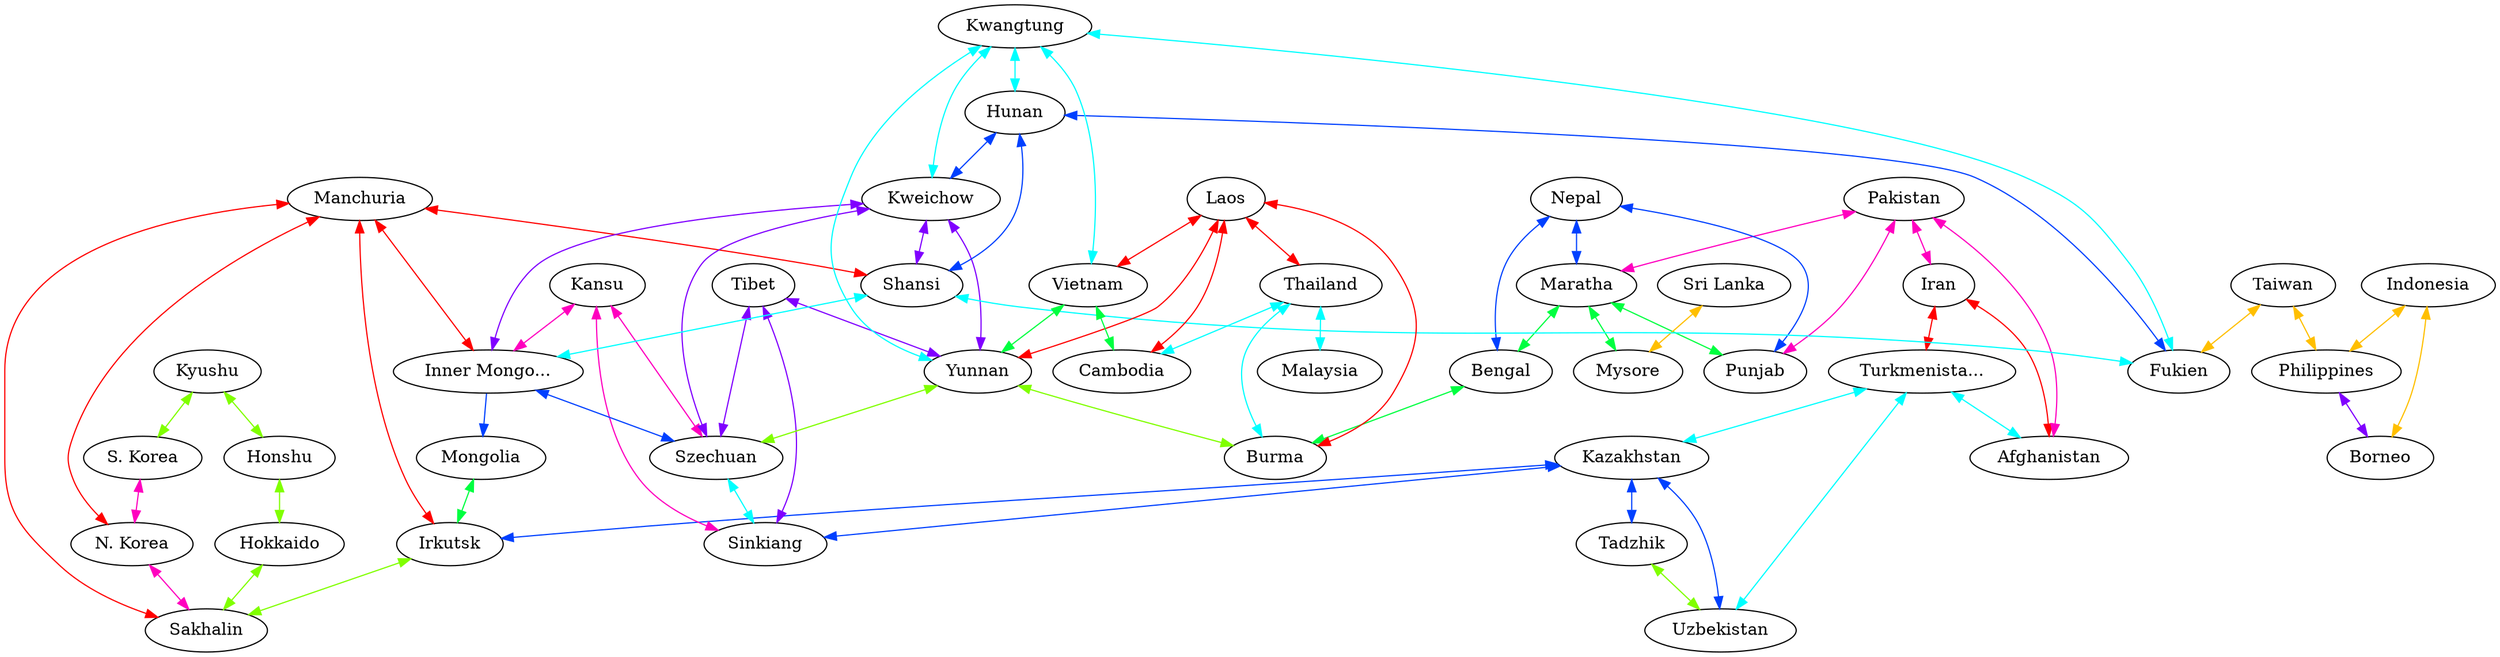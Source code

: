 graph x {
"Iran" [pos="0.208333333333333,-1.94444444444444",label="Iran"]
"Turkmenistan" [pos="0.625,-1.48611111111111",label="Turkmenista..."]
"Uzbekistan" [pos="0.763888888888889,-1.09722222222222",label="Uzbekistan"]
"Kazakhstan" [pos="1.5,-0.902777777777778",label="Kazakhstan"]
"Tadzhik" [pos="1.45833333333333,-1.52777777777778",label="Tadzhik"]
"Irkutsk" [pos="2.91666666666667,-0.736111111111111",label="Irkutsk"]
"Mongolia" [pos="3.33333333333333,-1.30555555555556",label="Mongolia"]
"Sakhalin" [pos="5.13888888888889,-0.694444444444444",label="Sakhalin"]
"Afghanistan" [pos="0.833333333333333,-2.08333333333333",label="Afghanistan"]
"Pakistan" [pos="0.833333333333333,-2.59722222222222",label="Pakistan"]
"Punjab" [pos="1.56944444444444,-2.40277777777778",label="Punjab"]
"Maratha" [pos="1.66666666666667,-3.08333333333333",label="Maratha"]
"Mysore" [pos="1.31944444444444,-3.65277777777778",label="Mysore"]
"Sri Lanka" [pos="1.72222222222222,-4.31944444444444",label="Sri Lanka"]
"Nepal" [pos="2.08333333333333,-2.79166666666667",label="Nepal"]
"Bengal" [pos="2.61111111111111,-3.05555555555556",label="Bengal"]
"Sinkiang" [pos="2.15277777777778,-1.52777777777778",label="Sinkiang"]
"Kansu" [pos="2.81944444444444,-1.66666666666667",label="Kansu"]
"Tibet" [pos="2.29166666666667,-2.33333333333333",label="Tibet"]
"Szechuan" [pos="2.84722222222222,-2.19444444444444",label="Szechuan"]
"Inner Mongolia" [pos="3.47222222222222,-2.08333333333333",label="Inner Mongo..."]
"Manchuria" [pos="4.65277777777778,-1.01388888888889",label="Manchuria"]
"Yunnan" [pos="3.33333333333333,-3",label="Yunnan"]
"Kweichow" [pos="3.40277777777778,-2.56944444444444",label="Kweichow"]
"Shansi" [pos="4.02777777777778,-1.94444444444444",label="Shansi"]
"Hunan" [pos="4.02777777777778,-2.59722222222222",label="Hunan"]
"Kwangtung" [pos="4.02777777777778,-3.04166666666667",label="Kwangtung"]
"Fukien" [pos="4.51388888888889,-2.43055555555556",label="Fukien"]
"N. Korea" [pos="4.93055555555556,-1.38888888888889",label="N. Korea"]
"S. Korea" [pos="5,-1.73611111111111",label="S. Korea"]
"Kyushu" [pos="5.33333333333333,-1.94444444444444",label="Kyushu"]
"Honshu" [pos="5.69444444444444,-1.38888888888889",label="Honshu"]
"Hokkaido" [pos="5.625,-0.722222222222222",label="Hokkaido"]
"Burma" [pos="2.91666666666667,-3.40277777777778",label="Burma"]
"Thailand" [pos="3.36111111111111,-3.77777777777778",label="Thailand"]
"Laos" [pos="3.48611111111111,-3.44444444444444",label="Laos"]
"Cambodia" [pos="3.65277777777778,-4",label="Cambodia"]
"Vietnam" [pos="4.06944444444444,-3.72222222222222",label="Vietnam"]
"Malaysia" [pos="3.375,-4.54166666666667",label="Malaysia"]
"Taiwan" [pos="5,-2.29166666666667",label="Taiwan"]
"Philippines" [pos="5.95833333333333,-3.06944444444444",label="Philippines"]
"Borneo" [pos="5.02777777777778,-3.93055555555556",label="Borneo"]
"Indonesia" [pos="5.23611111111111,-4.5",label="Indonesia"]
"Taiwan" -- "Philippines" [dir="both",color="0.125,1,1"]
"Taiwan" -- "Fukien" [dir="both",color="0.125,1,1"]
"Kyushu" -- "Honshu" [dir="both",color="0.25,1,1"]
"Kyushu" -- "S. Korea" [dir="both",color="0.25,1,1"]
"Mongolia" -- "Irkutsk" [dir="both",color="0.375,1,1"]
"Kwangtung" -- "Vietnam" [dir="both",color="0.5,1,1"]
"Kwangtung" -- "Hunan" [dir="both",color="0.5,1,1"]
"Kwangtung" -- "Kweichow" [dir="both",color="0.5,1,1"]
"Kwangtung" -- "Fukien" [dir="both",color="0.5,1,1"]
"Kwangtung" -- "Yunnan" [dir="both",color="0.5,1,1"]
"Nepal" -- "Maratha" [dir="both",color="0.625,1,1"]
"Nepal" -- "Punjab" [dir="both",color="0.625,1,1"]
"Nepal" -- "Bengal" [dir="both",color="0.625,1,1"]
"Tibet" -- "Sinkiang" [dir="both",color="0.75,1,1"]
"Tibet" -- "Szechuan" [dir="both",color="0.75,1,1"]
"Tibet" -- "Yunnan" [dir="both",color="0.75,1,1"]
"Pakistan" -- "Iran" [dir="both",color="0.875,1,1"]
"Pakistan" -- "Maratha" [dir="both",color="0.875,1,1"]
"Pakistan" -- "Afghanistan" [dir="both",color="0.875,1,1"]
"Pakistan" -- "Punjab" [dir="both",color="0.875,1,1"]
"Laos" -- "Cambodia" [dir="both",color="1,1,1"]
"Laos" -- "Burma" [dir="both",color="1,1,1"]
"Laos" -- "Thailand" [dir="both",color="1,1,1"]
"Laos" -- "Vietnam" [dir="both",color="1,1,1"]
"Laos" -- "Yunnan" [dir="both",color="1,1,1"]
"Sri Lanka" -- "Mysore" [dir="both",color="0.125,1,1"]
"Honshu" -- "Hokkaido" [dir="both",color="0.25,1,1"]
"Maratha" -- "Punjab" [dir="both",color="0.375,1,1"]
"Maratha" -- "Mysore" [dir="both",color="0.375,1,1"]
"Maratha" -- "Bengal" [dir="both",color="0.375,1,1"]
"Thailand" -- "Cambodia" [dir="both",color="0.5,1,1"]
"Thailand" -- "Burma" [dir="both",color="0.5,1,1"]
"Thailand" -- "Malaysia" [dir="both",color="0.5,1,1"]
"Hunan" -- "Kweichow" [dir="both",color="0.625,1,1"]
"Hunan" -- "Fukien" [dir="both",color="0.625,1,1"]
"Hunan" -- "Shansi" [dir="both",color="0.625,1,1"]
"Kweichow" -- "Inner Mongolia" [dir="both",color="0.75,1,1"]
"Kweichow" -- "Szechuan" [dir="both",color="0.75,1,1"]
"Kweichow" -- "Shansi" [dir="both",color="0.75,1,1"]
"Kweichow" -- "Yunnan" [dir="both",color="0.75,1,1"]
"S. Korea" -- "N. Korea" [dir="both",color="0.875,1,1"]
"Iran" -- "Turkmenistan" [dir="both",color="1,1,1"]
"Iran" -- "Afghanistan" [dir="both",color="1,1,1"]
"Indonesia" -- "Philippines" [dir="both",color="0.125,1,1"]
"Indonesia" -- "Borneo" [dir="both",color="0.125,1,1"]
"Hokkaido" -- "Sakhalin" [dir="both",color="0.25,1,1"]
"Vietnam" -- "Cambodia" [dir="both",color="0.375,1,1"]
"Vietnam" -- "Yunnan" [dir="both",color="0.375,1,1"]
"Turkmenistan" -- "Afghanistan" [dir="both",color="0.5,1,1"]
"Turkmenistan" -- "Uzbekistan" [dir="both",color="0.5,1,1"]
"Turkmenistan" -- "Kazakhstan" [dir="both",color="0.5,1,1"]
"Kazakhstan" -- "Sinkiang" [dir="both",color="0.625,1,1"]
"Kazakhstan" -- "Irkutsk" [dir="both",color="0.625,1,1"]
"Kazakhstan" -- "Uzbekistan" [dir="both",color="0.625,1,1"]
"Kazakhstan" -- "Tadzhik" [dir="both",color="0.625,1,1"]
"Philippines" -- "Borneo" [dir="both",color="0.75,1,1"]
"Kansu" -- "Inner Mongolia" [dir="both",color="0.875,1,1"]
"Kansu" -- "Sinkiang" [dir="both",color="0.875,1,1"]
"Kansu" -- "Szechuan" [dir="both",color="0.875,1,1"]
"Manchuria" -- "Inner Mongolia" [dir="both",color="1,1,1"]
"Manchuria" -- "Irkutsk" [dir="both",color="1,1,1"]
"Manchuria" -- "N. Korea" [dir="both",color="1,1,1"]
"Manchuria" -- "Shansi" [dir="both",color="1,1,1"]
"Manchuria" -- "Sakhalin" [dir="both",color="1,1,1"]
"Tadzhik" -- "Uzbekistan" [dir="both",color="0.25,1,1"]
"Bengal" -- "Burma" [dir="both",color="0.375,1,1"]
"Shansi" -- "Inner Mongolia" [dir="both",color="0.5,1,1"]
"Shansi" -- "Fukien" [dir="both",color="0.5,1,1"]
"Inner Mongolia" -- "Mongolia" [dir="forward",color="0.625,1,1"]
"Inner Mongolia" -- "Szechuan" [dir="both",color="0.625,1,1"]
"N. Korea" -- "Sakhalin" [dir="both",color="0.875,1,1"]
"Yunnan" -- "Burma" [dir="both",color="0.25,1,1"]
"Yunnan" -- "Szechuan" [dir="both",color="0.25,1,1"]
"Szechuan" -- "Sinkiang" [dir="both",color="0.5,1,1"]
"Irkutsk" -- "Sakhalin" [dir="both",color="0.25,1,1"]
}
